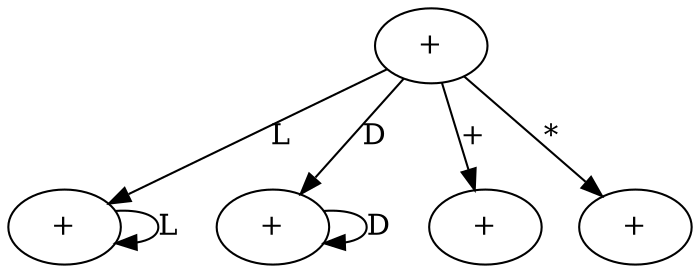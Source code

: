 digraph expression_tree {
    graph [ordering="out"];
    
    Carácter [label="+"];
    Letra [ label = "+" ];
    Dígito [ label = "+" ];
    Adición [ label = "+" ];
    Multiplicación [label = "+" ];

    Carácter -> Letra [label="L"];
    Carácter -> Dígito [label="D"];
    Carácter -> Adición [label="+"];
    Carácter -> Multiplicación [label="*"];
    Letra -> Letra [label="L"];
    Dígito -> Dígito [label="D"];
}